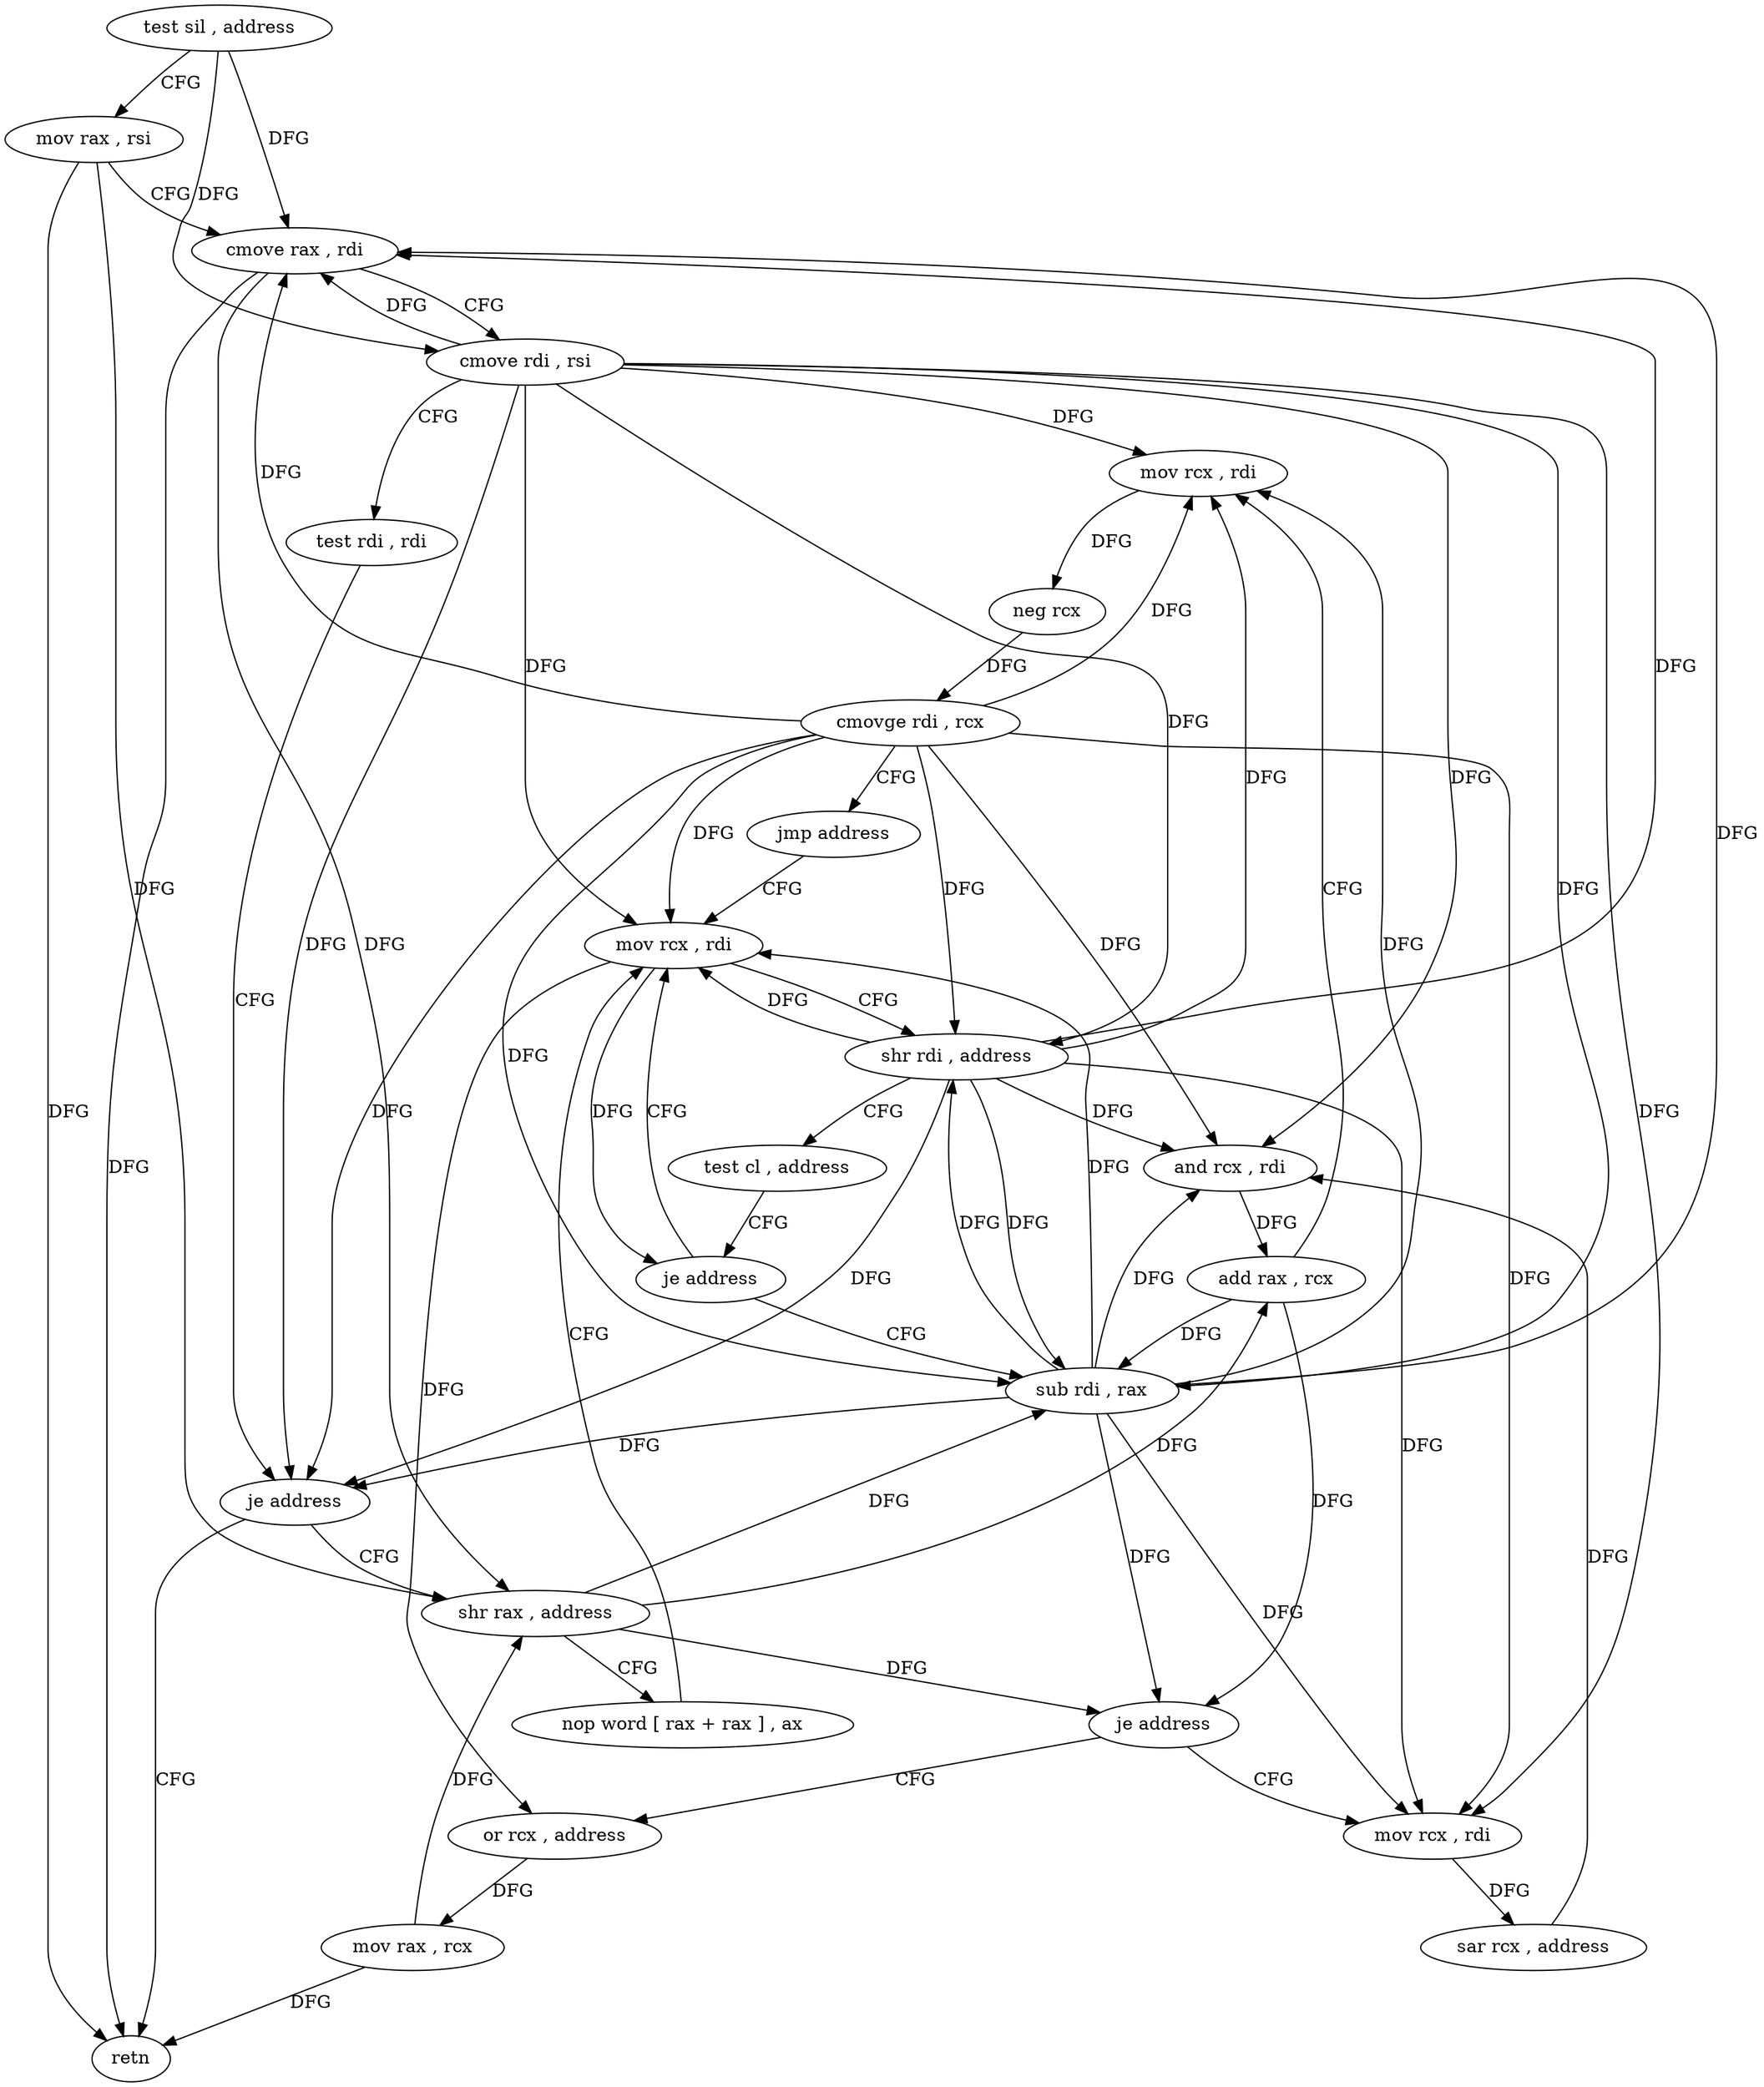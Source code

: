 digraph "func" {
"4213920" [label = "test sil , address" ]
"4213924" [label = "mov rax , rsi" ]
"4213927" [label = "cmove rax , rdi" ]
"4213931" [label = "cmove rdi , rsi" ]
"4213935" [label = "test rdi , rdi" ]
"4213938" [label = "je address" ]
"4214000" [label = "retn" ]
"4213940" [label = "shr rax , address" ]
"4213943" [label = "nop word [ rax + rax ] , ax" ]
"4213952" [label = "mov rcx , rdi" ]
"4213955" [label = "shr rdi , address" ]
"4213958" [label = "test cl , address" ]
"4213961" [label = "je address" ]
"4213963" [label = "sub rdi , rax" ]
"4213966" [label = "je address" ]
"4213993" [label = "or rcx , address" ]
"4213968" [label = "mov rcx , rdi" ]
"4213997" [label = "mov rax , rcx" ]
"4213971" [label = "sar rcx , address" ]
"4213975" [label = "and rcx , rdi" ]
"4213978" [label = "add rax , rcx" ]
"4213981" [label = "mov rcx , rdi" ]
"4213984" [label = "neg rcx" ]
"4213987" [label = "cmovge rdi , rcx" ]
"4213991" [label = "jmp address" ]
"4213920" -> "4213924" [ label = "CFG" ]
"4213920" -> "4213927" [ label = "DFG" ]
"4213920" -> "4213931" [ label = "DFG" ]
"4213924" -> "4213927" [ label = "CFG" ]
"4213924" -> "4214000" [ label = "DFG" ]
"4213924" -> "4213940" [ label = "DFG" ]
"4213927" -> "4213931" [ label = "CFG" ]
"4213927" -> "4214000" [ label = "DFG" ]
"4213927" -> "4213940" [ label = "DFG" ]
"4213931" -> "4213935" [ label = "CFG" ]
"4213931" -> "4213927" [ label = "DFG" ]
"4213931" -> "4213938" [ label = "DFG" ]
"4213931" -> "4213952" [ label = "DFG" ]
"4213931" -> "4213955" [ label = "DFG" ]
"4213931" -> "4213963" [ label = "DFG" ]
"4213931" -> "4213968" [ label = "DFG" ]
"4213931" -> "4213975" [ label = "DFG" ]
"4213931" -> "4213981" [ label = "DFG" ]
"4213935" -> "4213938" [ label = "CFG" ]
"4213938" -> "4214000" [ label = "CFG" ]
"4213938" -> "4213940" [ label = "CFG" ]
"4213940" -> "4213943" [ label = "CFG" ]
"4213940" -> "4213963" [ label = "DFG" ]
"4213940" -> "4213966" [ label = "DFG" ]
"4213940" -> "4213978" [ label = "DFG" ]
"4213943" -> "4213952" [ label = "CFG" ]
"4213952" -> "4213955" [ label = "CFG" ]
"4213952" -> "4213961" [ label = "DFG" ]
"4213952" -> "4213993" [ label = "DFG" ]
"4213955" -> "4213958" [ label = "CFG" ]
"4213955" -> "4213927" [ label = "DFG" ]
"4213955" -> "4213938" [ label = "DFG" ]
"4213955" -> "4213952" [ label = "DFG" ]
"4213955" -> "4213963" [ label = "DFG" ]
"4213955" -> "4213968" [ label = "DFG" ]
"4213955" -> "4213975" [ label = "DFG" ]
"4213955" -> "4213981" [ label = "DFG" ]
"4213958" -> "4213961" [ label = "CFG" ]
"4213961" -> "4213952" [ label = "CFG" ]
"4213961" -> "4213963" [ label = "CFG" ]
"4213963" -> "4213966" [ label = "DFG" ]
"4213963" -> "4213927" [ label = "DFG" ]
"4213963" -> "4213938" [ label = "DFG" ]
"4213963" -> "4213952" [ label = "DFG" ]
"4213963" -> "4213955" [ label = "DFG" ]
"4213963" -> "4213968" [ label = "DFG" ]
"4213963" -> "4213975" [ label = "DFG" ]
"4213963" -> "4213981" [ label = "DFG" ]
"4213966" -> "4213993" [ label = "CFG" ]
"4213966" -> "4213968" [ label = "CFG" ]
"4213993" -> "4213997" [ label = "DFG" ]
"4213968" -> "4213971" [ label = "DFG" ]
"4213997" -> "4214000" [ label = "DFG" ]
"4213997" -> "4213940" [ label = "DFG" ]
"4213971" -> "4213975" [ label = "DFG" ]
"4213975" -> "4213978" [ label = "DFG" ]
"4213978" -> "4213981" [ label = "CFG" ]
"4213978" -> "4213963" [ label = "DFG" ]
"4213978" -> "4213966" [ label = "DFG" ]
"4213981" -> "4213984" [ label = "DFG" ]
"4213984" -> "4213987" [ label = "DFG" ]
"4213987" -> "4213991" [ label = "CFG" ]
"4213987" -> "4213927" [ label = "DFG" ]
"4213987" -> "4213938" [ label = "DFG" ]
"4213987" -> "4213952" [ label = "DFG" ]
"4213987" -> "4213955" [ label = "DFG" ]
"4213987" -> "4213963" [ label = "DFG" ]
"4213987" -> "4213968" [ label = "DFG" ]
"4213987" -> "4213975" [ label = "DFG" ]
"4213987" -> "4213981" [ label = "DFG" ]
"4213991" -> "4213952" [ label = "CFG" ]
}
